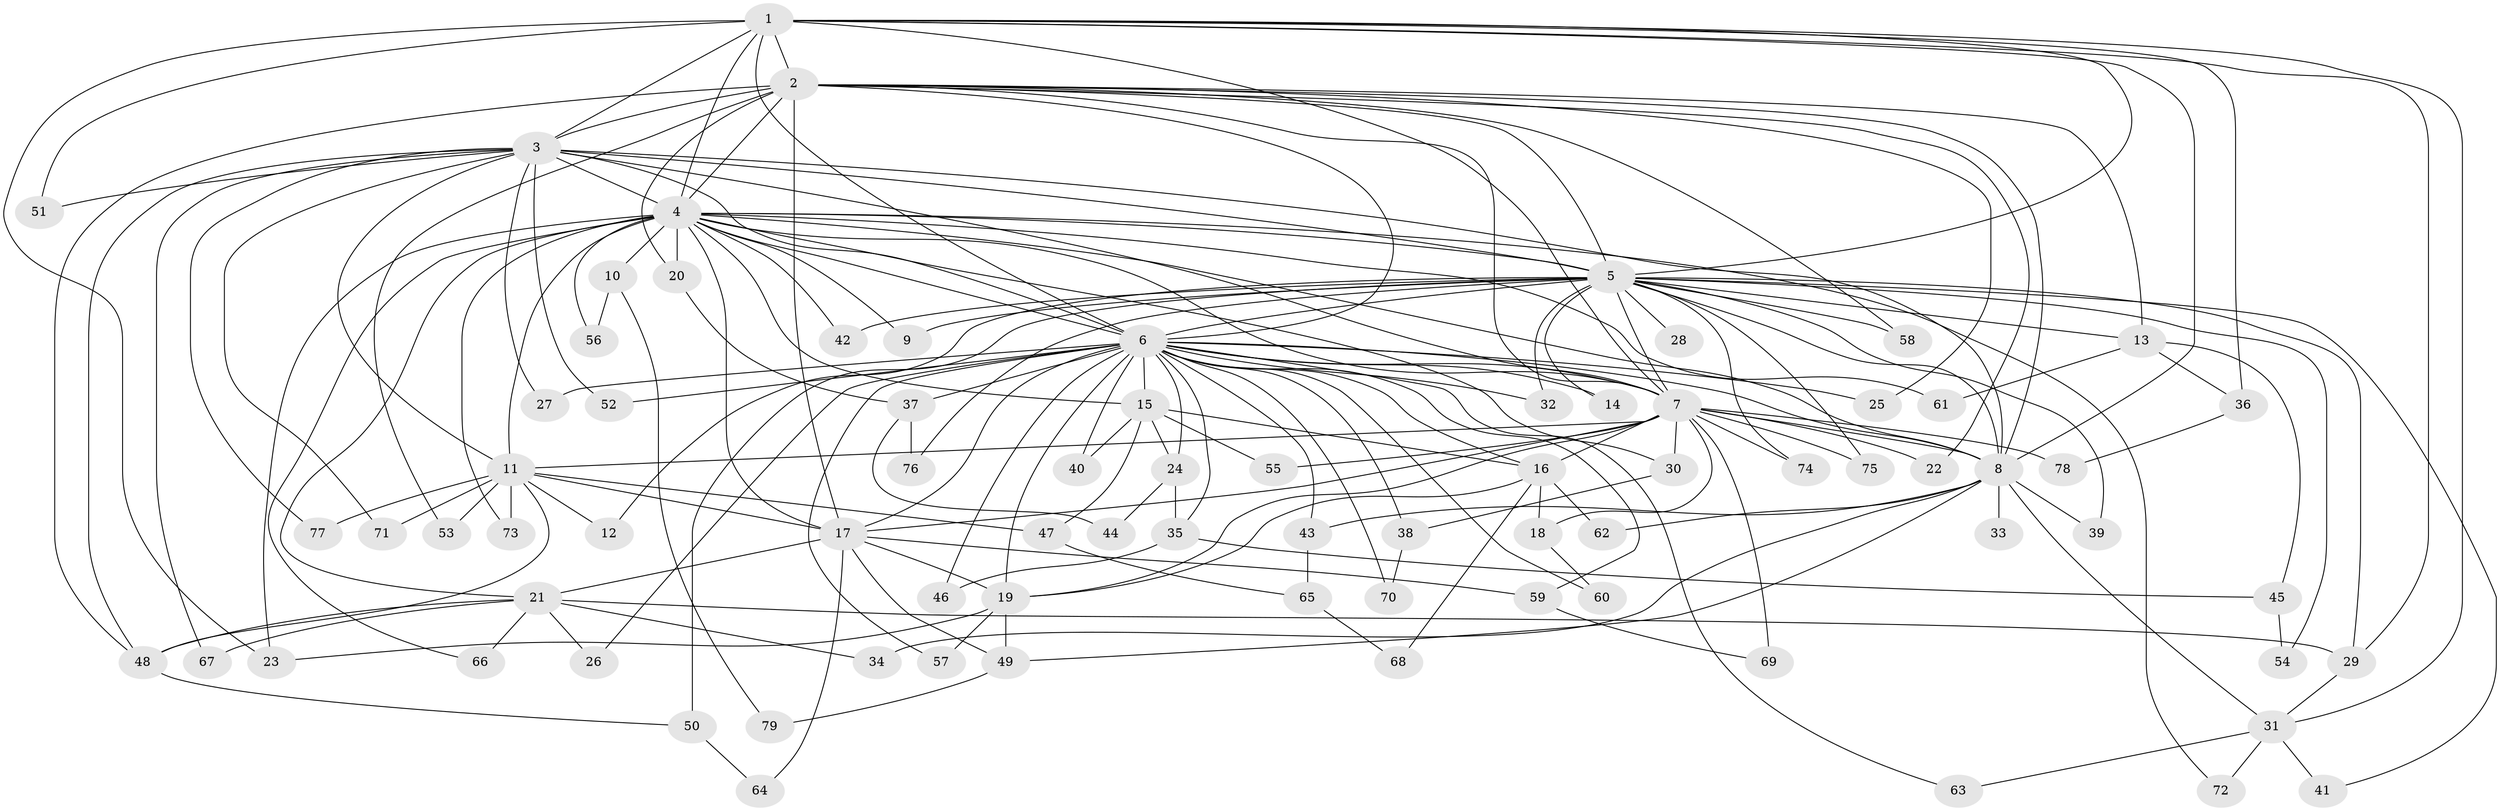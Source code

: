 // original degree distribution, {16: 0.018018018018018018, 19: 0.018018018018018018, 26: 0.009009009009009009, 27: 0.009009009009009009, 37: 0.009009009009009009, 21: 0.009009009009009009, 18: 0.009009009009009009, 20: 0.009009009009009009, 2: 0.5765765765765766, 4: 0.07207207207207207, 9: 0.009009009009009009, 5: 0.02702702702702703, 7: 0.018018018018018018, 3: 0.1891891891891892, 8: 0.009009009009009009, 6: 0.009009009009009009}
// Generated by graph-tools (version 1.1) at 2025/49/03/04/25 22:49:52]
// undirected, 79 vertices, 180 edges
graph export_dot {
  node [color=gray90,style=filled];
  1;
  2;
  3;
  4;
  5;
  6;
  7;
  8;
  9;
  10;
  11;
  12;
  13;
  14;
  15;
  16;
  17;
  18;
  19;
  20;
  21;
  22;
  23;
  24;
  25;
  26;
  27;
  28;
  29;
  30;
  31;
  32;
  33;
  34;
  35;
  36;
  37;
  38;
  39;
  40;
  41;
  42;
  43;
  44;
  45;
  46;
  47;
  48;
  49;
  50;
  51;
  52;
  53;
  54;
  55;
  56;
  57;
  58;
  59;
  60;
  61;
  62;
  63;
  64;
  65;
  66;
  67;
  68;
  69;
  70;
  71;
  72;
  73;
  74;
  75;
  76;
  77;
  78;
  79;
  1 -- 2 [weight=2.0];
  1 -- 3 [weight=2.0];
  1 -- 4 [weight=3.0];
  1 -- 5 [weight=1.0];
  1 -- 6 [weight=1.0];
  1 -- 7 [weight=1.0];
  1 -- 8 [weight=1.0];
  1 -- 23 [weight=1.0];
  1 -- 29 [weight=1.0];
  1 -- 31 [weight=1.0];
  1 -- 36 [weight=1.0];
  1 -- 51 [weight=1.0];
  2 -- 3 [weight=2.0];
  2 -- 4 [weight=4.0];
  2 -- 5 [weight=2.0];
  2 -- 6 [weight=2.0];
  2 -- 7 [weight=2.0];
  2 -- 8 [weight=2.0];
  2 -- 13 [weight=1.0];
  2 -- 17 [weight=11.0];
  2 -- 20 [weight=1.0];
  2 -- 22 [weight=1.0];
  2 -- 25 [weight=2.0];
  2 -- 48 [weight=1.0];
  2 -- 53 [weight=1.0];
  2 -- 58 [weight=1.0];
  3 -- 4 [weight=2.0];
  3 -- 5 [weight=2.0];
  3 -- 6 [weight=1.0];
  3 -- 7 [weight=1.0];
  3 -- 8 [weight=1.0];
  3 -- 11 [weight=1.0];
  3 -- 27 [weight=1.0];
  3 -- 48 [weight=1.0];
  3 -- 51 [weight=1.0];
  3 -- 52 [weight=1.0];
  3 -- 67 [weight=1.0];
  3 -- 71 [weight=1.0];
  3 -- 77 [weight=1.0];
  4 -- 5 [weight=2.0];
  4 -- 6 [weight=3.0];
  4 -- 7 [weight=3.0];
  4 -- 8 [weight=3.0];
  4 -- 9 [weight=1.0];
  4 -- 10 [weight=1.0];
  4 -- 11 [weight=2.0];
  4 -- 15 [weight=1.0];
  4 -- 17 [weight=1.0];
  4 -- 20 [weight=1.0];
  4 -- 21 [weight=1.0];
  4 -- 23 [weight=1.0];
  4 -- 30 [weight=1.0];
  4 -- 42 [weight=2.0];
  4 -- 56 [weight=1.0];
  4 -- 61 [weight=1.0];
  4 -- 66 [weight=1.0];
  4 -- 72 [weight=1.0];
  4 -- 73 [weight=1.0];
  5 -- 6 [weight=2.0];
  5 -- 7 [weight=1.0];
  5 -- 8 [weight=1.0];
  5 -- 9 [weight=1.0];
  5 -- 12 [weight=1.0];
  5 -- 13 [weight=1.0];
  5 -- 14 [weight=1.0];
  5 -- 28 [weight=1.0];
  5 -- 29 [weight=1.0];
  5 -- 32 [weight=1.0];
  5 -- 39 [weight=1.0];
  5 -- 41 [weight=1.0];
  5 -- 42 [weight=1.0];
  5 -- 50 [weight=1.0];
  5 -- 54 [weight=1.0];
  5 -- 58 [weight=1.0];
  5 -- 74 [weight=1.0];
  5 -- 75 [weight=1.0];
  5 -- 76 [weight=1.0];
  6 -- 7 [weight=2.0];
  6 -- 8 [weight=1.0];
  6 -- 14 [weight=1.0];
  6 -- 15 [weight=1.0];
  6 -- 16 [weight=1.0];
  6 -- 17 [weight=4.0];
  6 -- 19 [weight=1.0];
  6 -- 24 [weight=1.0];
  6 -- 25 [weight=1.0];
  6 -- 26 [weight=1.0];
  6 -- 27 [weight=1.0];
  6 -- 32 [weight=1.0];
  6 -- 35 [weight=1.0];
  6 -- 37 [weight=1.0];
  6 -- 38 [weight=1.0];
  6 -- 40 [weight=1.0];
  6 -- 43 [weight=1.0];
  6 -- 46 [weight=1.0];
  6 -- 52 [weight=1.0];
  6 -- 57 [weight=1.0];
  6 -- 59 [weight=1.0];
  6 -- 60 [weight=1.0];
  6 -- 63 [weight=1.0];
  6 -- 70 [weight=1.0];
  7 -- 8 [weight=1.0];
  7 -- 11 [weight=1.0];
  7 -- 16 [weight=1.0];
  7 -- 17 [weight=1.0];
  7 -- 18 [weight=1.0];
  7 -- 19 [weight=1.0];
  7 -- 22 [weight=1.0];
  7 -- 30 [weight=1.0];
  7 -- 55 [weight=1.0];
  7 -- 69 [weight=1.0];
  7 -- 74 [weight=1.0];
  7 -- 75 [weight=1.0];
  7 -- 78 [weight=1.0];
  8 -- 31 [weight=1.0];
  8 -- 33 [weight=1.0];
  8 -- 34 [weight=1.0];
  8 -- 39 [weight=1.0];
  8 -- 43 [weight=1.0];
  8 -- 49 [weight=1.0];
  8 -- 62 [weight=1.0];
  10 -- 56 [weight=1.0];
  10 -- 79 [weight=1.0];
  11 -- 12 [weight=1.0];
  11 -- 17 [weight=1.0];
  11 -- 47 [weight=1.0];
  11 -- 48 [weight=1.0];
  11 -- 53 [weight=1.0];
  11 -- 71 [weight=1.0];
  11 -- 73 [weight=1.0];
  11 -- 77 [weight=1.0];
  13 -- 36 [weight=1.0];
  13 -- 45 [weight=1.0];
  13 -- 61 [weight=1.0];
  15 -- 16 [weight=1.0];
  15 -- 24 [weight=1.0];
  15 -- 40 [weight=1.0];
  15 -- 47 [weight=1.0];
  15 -- 55 [weight=1.0];
  16 -- 18 [weight=1.0];
  16 -- 19 [weight=1.0];
  16 -- 62 [weight=1.0];
  16 -- 68 [weight=1.0];
  17 -- 19 [weight=1.0];
  17 -- 21 [weight=1.0];
  17 -- 49 [weight=1.0];
  17 -- 59 [weight=1.0];
  17 -- 64 [weight=1.0];
  18 -- 60 [weight=1.0];
  19 -- 23 [weight=1.0];
  19 -- 49 [weight=1.0];
  19 -- 57 [weight=1.0];
  20 -- 37 [weight=1.0];
  21 -- 26 [weight=1.0];
  21 -- 29 [weight=1.0];
  21 -- 34 [weight=1.0];
  21 -- 48 [weight=1.0];
  21 -- 66 [weight=1.0];
  21 -- 67 [weight=1.0];
  24 -- 35 [weight=1.0];
  24 -- 44 [weight=1.0];
  29 -- 31 [weight=1.0];
  30 -- 38 [weight=1.0];
  31 -- 41 [weight=1.0];
  31 -- 63 [weight=1.0];
  31 -- 72 [weight=1.0];
  35 -- 45 [weight=1.0];
  35 -- 46 [weight=1.0];
  36 -- 78 [weight=1.0];
  37 -- 44 [weight=1.0];
  37 -- 76 [weight=1.0];
  38 -- 70 [weight=1.0];
  43 -- 65 [weight=1.0];
  45 -- 54 [weight=1.0];
  47 -- 65 [weight=1.0];
  48 -- 50 [weight=1.0];
  49 -- 79 [weight=1.0];
  50 -- 64 [weight=1.0];
  59 -- 69 [weight=1.0];
  65 -- 68 [weight=1.0];
}
